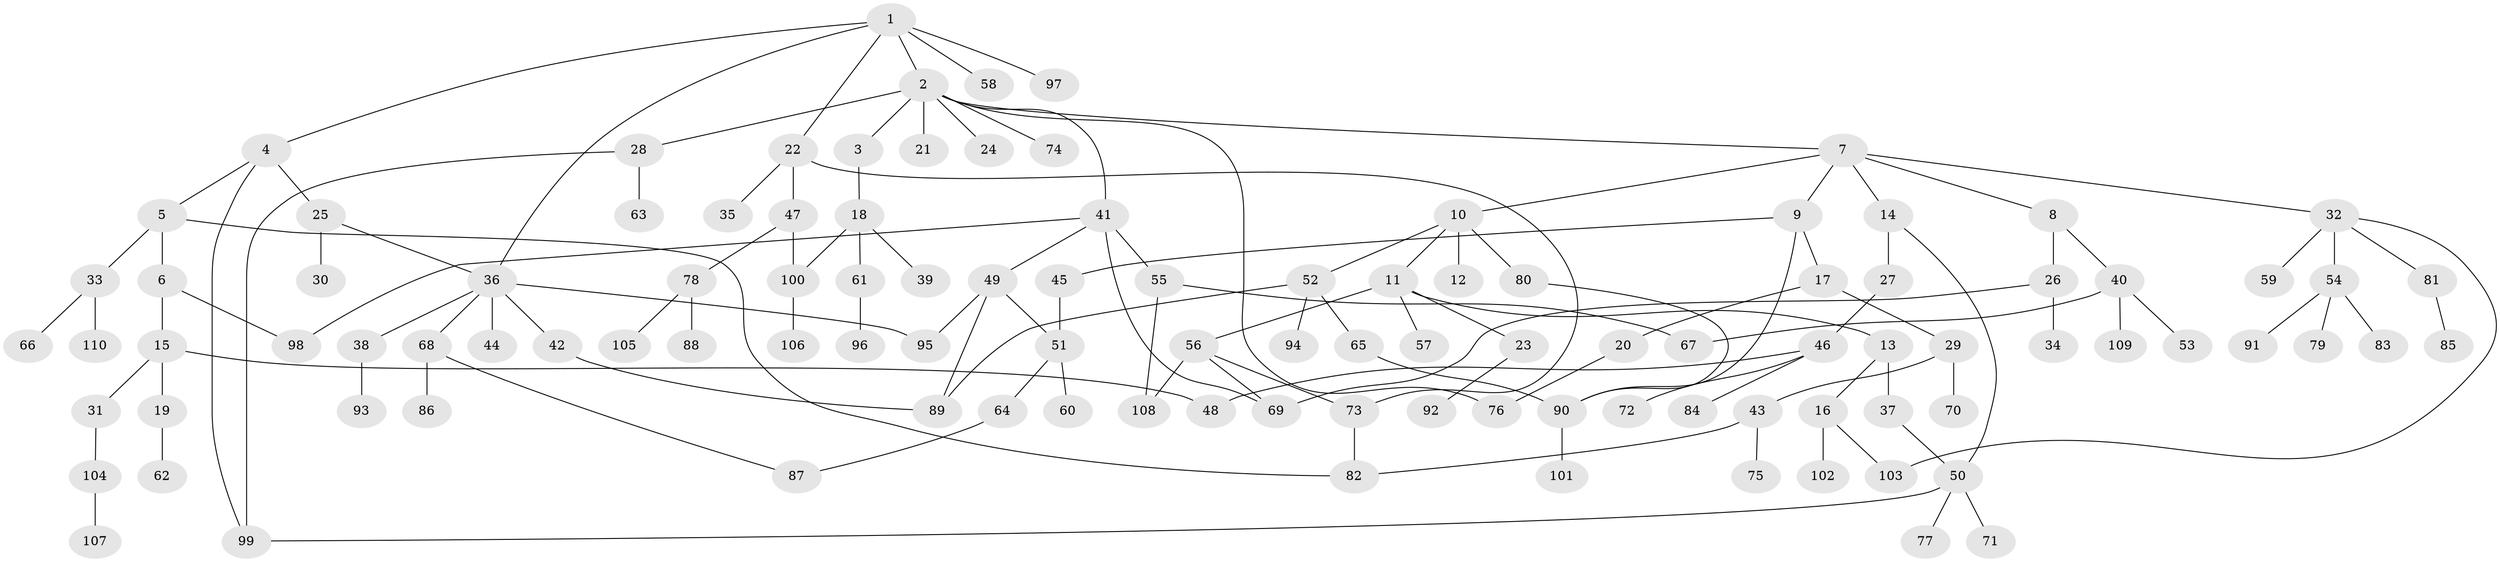 // coarse degree distribution, {4: 0.2, 8: 0.01818181818181818, 2: 0.23636363636363636, 3: 0.14545454545454545, 6: 0.07272727272727272, 1: 0.2909090909090909, 5: 0.03636363636363636}
// Generated by graph-tools (version 1.1) at 2025/48/03/04/25 22:48:55]
// undirected, 110 vertices, 132 edges
graph export_dot {
  node [color=gray90,style=filled];
  1;
  2;
  3;
  4;
  5;
  6;
  7;
  8;
  9;
  10;
  11;
  12;
  13;
  14;
  15;
  16;
  17;
  18;
  19;
  20;
  21;
  22;
  23;
  24;
  25;
  26;
  27;
  28;
  29;
  30;
  31;
  32;
  33;
  34;
  35;
  36;
  37;
  38;
  39;
  40;
  41;
  42;
  43;
  44;
  45;
  46;
  47;
  48;
  49;
  50;
  51;
  52;
  53;
  54;
  55;
  56;
  57;
  58;
  59;
  60;
  61;
  62;
  63;
  64;
  65;
  66;
  67;
  68;
  69;
  70;
  71;
  72;
  73;
  74;
  75;
  76;
  77;
  78;
  79;
  80;
  81;
  82;
  83;
  84;
  85;
  86;
  87;
  88;
  89;
  90;
  91;
  92;
  93;
  94;
  95;
  96;
  97;
  98;
  99;
  100;
  101;
  102;
  103;
  104;
  105;
  106;
  107;
  108;
  109;
  110;
  1 -- 2;
  1 -- 4;
  1 -- 22;
  1 -- 36;
  1 -- 58;
  1 -- 97;
  2 -- 3;
  2 -- 7;
  2 -- 21;
  2 -- 24;
  2 -- 28;
  2 -- 41;
  2 -- 74;
  2 -- 76;
  3 -- 18;
  4 -- 5;
  4 -- 25;
  4 -- 99;
  5 -- 6;
  5 -- 33;
  5 -- 82;
  6 -- 15;
  6 -- 98;
  7 -- 8;
  7 -- 9;
  7 -- 10;
  7 -- 14;
  7 -- 32;
  8 -- 26;
  8 -- 40;
  9 -- 17;
  9 -- 45;
  9 -- 90;
  10 -- 11;
  10 -- 12;
  10 -- 52;
  10 -- 80;
  11 -- 13;
  11 -- 23;
  11 -- 56;
  11 -- 57;
  13 -- 16;
  13 -- 37;
  14 -- 27;
  14 -- 50;
  15 -- 19;
  15 -- 31;
  15 -- 48;
  16 -- 102;
  16 -- 103;
  17 -- 20;
  17 -- 29;
  18 -- 39;
  18 -- 61;
  18 -- 100;
  19 -- 62;
  20 -- 76;
  22 -- 35;
  22 -- 47;
  22 -- 73;
  23 -- 92;
  25 -- 30;
  25 -- 36;
  26 -- 34;
  26 -- 69;
  27 -- 46;
  28 -- 63;
  28 -- 99;
  29 -- 43;
  29 -- 70;
  31 -- 104;
  32 -- 54;
  32 -- 59;
  32 -- 81;
  32 -- 103;
  33 -- 66;
  33 -- 110;
  36 -- 38;
  36 -- 42;
  36 -- 44;
  36 -- 68;
  36 -- 95;
  37 -- 50;
  38 -- 93;
  40 -- 53;
  40 -- 109;
  40 -- 67;
  41 -- 49;
  41 -- 55;
  41 -- 98;
  41 -- 69;
  42 -- 89;
  43 -- 75;
  43 -- 82;
  45 -- 51;
  46 -- 48;
  46 -- 72;
  46 -- 84;
  47 -- 78;
  47 -- 100;
  49 -- 51;
  49 -- 95;
  49 -- 89;
  50 -- 71;
  50 -- 77;
  50 -- 99;
  51 -- 60;
  51 -- 64;
  52 -- 65;
  52 -- 89;
  52 -- 94;
  54 -- 79;
  54 -- 83;
  54 -- 91;
  55 -- 67;
  55 -- 108;
  56 -- 69;
  56 -- 73;
  56 -- 108;
  61 -- 96;
  64 -- 87;
  65 -- 90;
  68 -- 86;
  68 -- 87;
  73 -- 82;
  78 -- 88;
  78 -- 105;
  80 -- 90;
  81 -- 85;
  90 -- 101;
  100 -- 106;
  104 -- 107;
}
